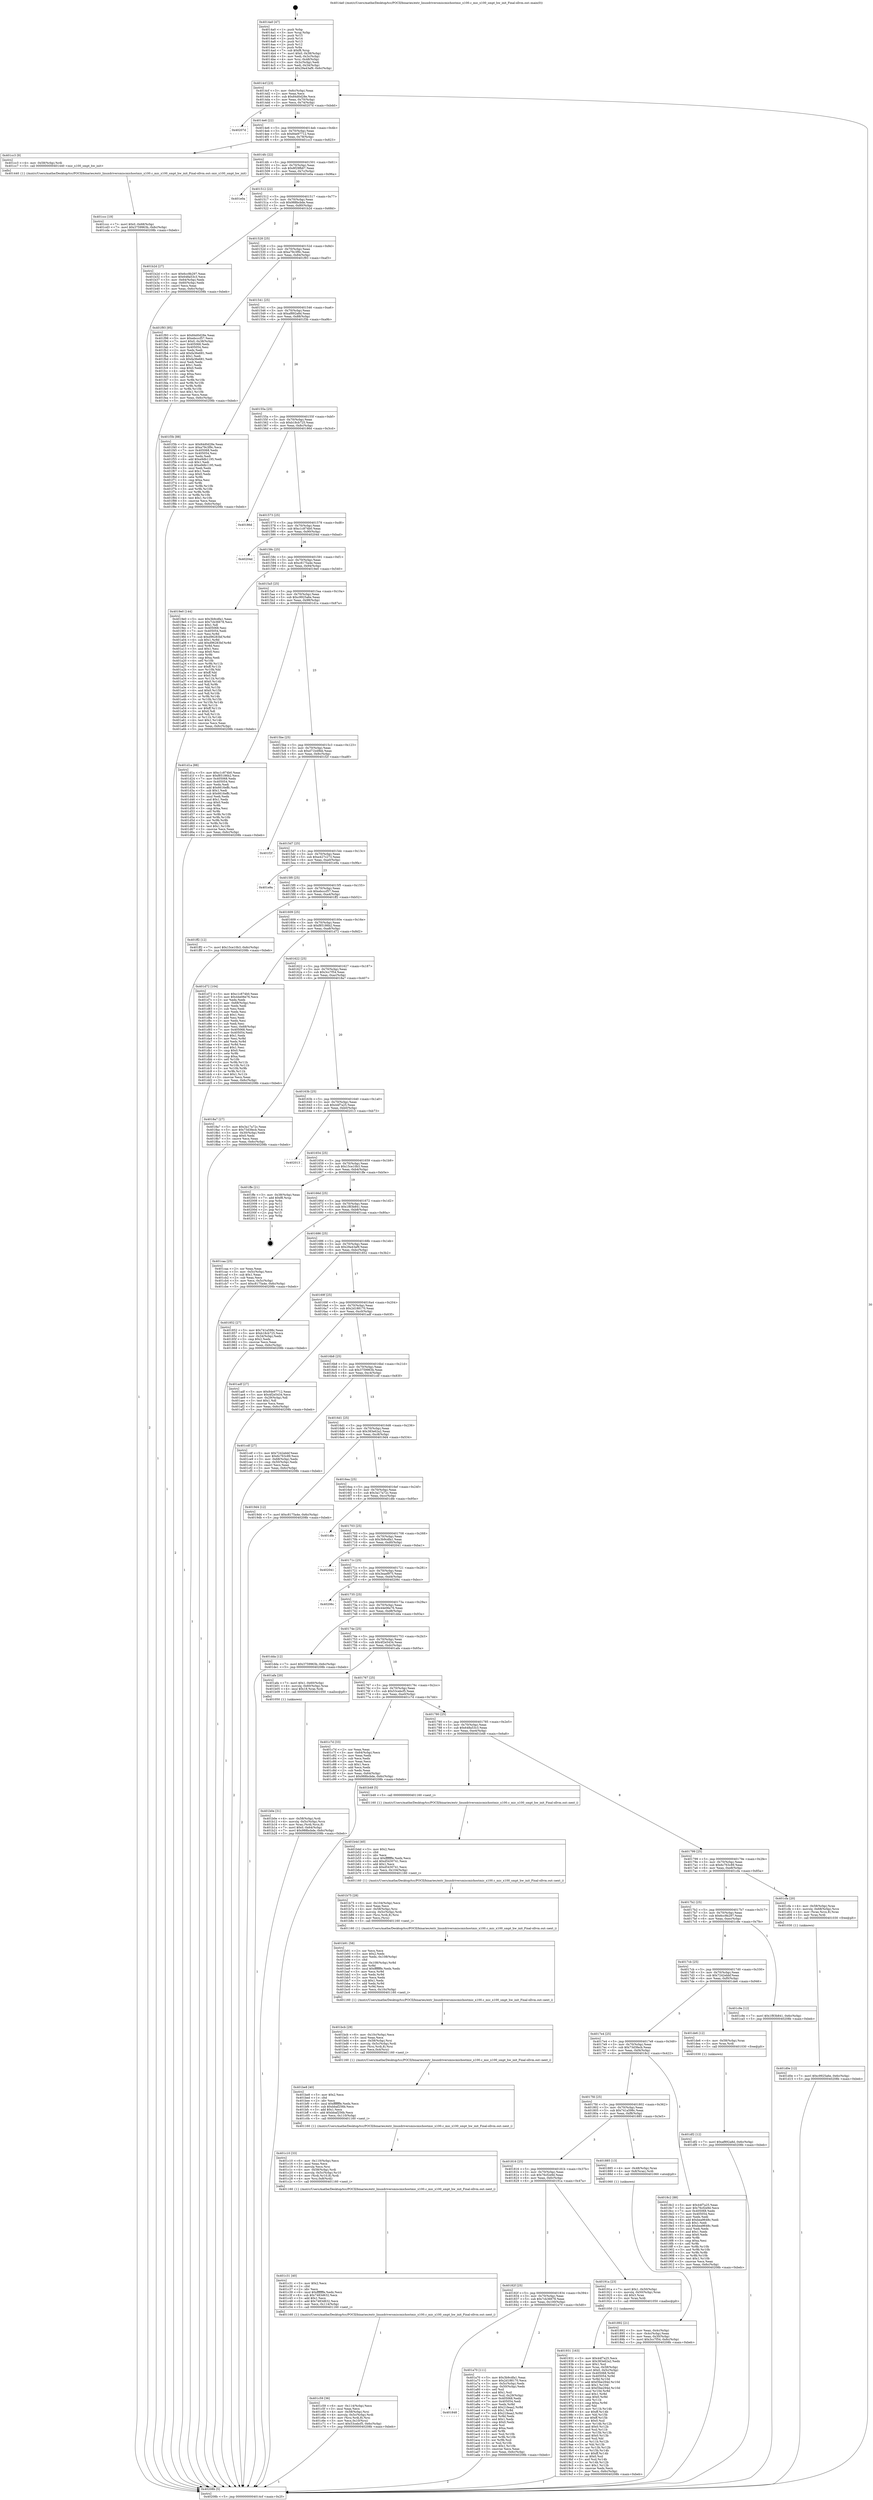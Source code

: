digraph "0x4014a0" {
  label = "0x4014a0 (/mnt/c/Users/mathe/Desktop/tcc/POCII/binaries/extr_linuxdriversmiscmichostmic_x100.c_mic_x100_smpt_hw_init_Final-ollvm.out::main(0))"
  labelloc = "t"
  node[shape=record]

  Entry [label="",width=0.3,height=0.3,shape=circle,fillcolor=black,style=filled]
  "0x4014cf" [label="{
     0x4014cf [23]\l
     | [instrs]\l
     &nbsp;&nbsp;0x4014cf \<+3\>: mov -0x6c(%rbp),%eax\l
     &nbsp;&nbsp;0x4014d2 \<+2\>: mov %eax,%ecx\l
     &nbsp;&nbsp;0x4014d4 \<+6\>: sub $0x84d0d28e,%ecx\l
     &nbsp;&nbsp;0x4014da \<+3\>: mov %eax,-0x70(%rbp)\l
     &nbsp;&nbsp;0x4014dd \<+3\>: mov %ecx,-0x74(%rbp)\l
     &nbsp;&nbsp;0x4014e0 \<+6\>: je 000000000040207d \<main+0xbdd\>\l
  }"]
  "0x40207d" [label="{
     0x40207d\l
  }", style=dashed]
  "0x4014e6" [label="{
     0x4014e6 [22]\l
     | [instrs]\l
     &nbsp;&nbsp;0x4014e6 \<+5\>: jmp 00000000004014eb \<main+0x4b\>\l
     &nbsp;&nbsp;0x4014eb \<+3\>: mov -0x70(%rbp),%eax\l
     &nbsp;&nbsp;0x4014ee \<+5\>: sub $0x84e97712,%eax\l
     &nbsp;&nbsp;0x4014f3 \<+3\>: mov %eax,-0x78(%rbp)\l
     &nbsp;&nbsp;0x4014f6 \<+6\>: je 0000000000401cc3 \<main+0x823\>\l
  }"]
  Exit [label="",width=0.3,height=0.3,shape=circle,fillcolor=black,style=filled,peripheries=2]
  "0x401cc3" [label="{
     0x401cc3 [9]\l
     | [instrs]\l
     &nbsp;&nbsp;0x401cc3 \<+4\>: mov -0x58(%rbp),%rdi\l
     &nbsp;&nbsp;0x401cc7 \<+5\>: call 0000000000401440 \<mic_x100_smpt_hw_init\>\l
     | [calls]\l
     &nbsp;&nbsp;0x401440 \{1\} (/mnt/c/Users/mathe/Desktop/tcc/POCII/binaries/extr_linuxdriversmiscmichostmic_x100.c_mic_x100_smpt_hw_init_Final-ollvm.out::mic_x100_smpt_hw_init)\l
  }"]
  "0x4014fc" [label="{
     0x4014fc [22]\l
     | [instrs]\l
     &nbsp;&nbsp;0x4014fc \<+5\>: jmp 0000000000401501 \<main+0x61\>\l
     &nbsp;&nbsp;0x401501 \<+3\>: mov -0x70(%rbp),%eax\l
     &nbsp;&nbsp;0x401504 \<+5\>: sub $0x8f29fb67,%eax\l
     &nbsp;&nbsp;0x401509 \<+3\>: mov %eax,-0x7c(%rbp)\l
     &nbsp;&nbsp;0x40150c \<+6\>: je 0000000000401e0a \<main+0x96a\>\l
  }"]
  "0x401df2" [label="{
     0x401df2 [12]\l
     | [instrs]\l
     &nbsp;&nbsp;0x401df2 \<+7\>: movl $0xaf892a8d,-0x6c(%rbp)\l
     &nbsp;&nbsp;0x401df9 \<+5\>: jmp 000000000040208b \<main+0xbeb\>\l
  }"]
  "0x401e0a" [label="{
     0x401e0a\l
  }", style=dashed]
  "0x401512" [label="{
     0x401512 [22]\l
     | [instrs]\l
     &nbsp;&nbsp;0x401512 \<+5\>: jmp 0000000000401517 \<main+0x77\>\l
     &nbsp;&nbsp;0x401517 \<+3\>: mov -0x70(%rbp),%eax\l
     &nbsp;&nbsp;0x40151a \<+5\>: sub $0x988bcbde,%eax\l
     &nbsp;&nbsp;0x40151f \<+3\>: mov %eax,-0x80(%rbp)\l
     &nbsp;&nbsp;0x401522 \<+6\>: je 0000000000401b2d \<main+0x68d\>\l
  }"]
  "0x401d0e" [label="{
     0x401d0e [12]\l
     | [instrs]\l
     &nbsp;&nbsp;0x401d0e \<+7\>: movl $0xc9925a6e,-0x6c(%rbp)\l
     &nbsp;&nbsp;0x401d15 \<+5\>: jmp 000000000040208b \<main+0xbeb\>\l
  }"]
  "0x401b2d" [label="{
     0x401b2d [27]\l
     | [instrs]\l
     &nbsp;&nbsp;0x401b2d \<+5\>: mov $0x6cc9b297,%eax\l
     &nbsp;&nbsp;0x401b32 \<+5\>: mov $0x648a53c3,%ecx\l
     &nbsp;&nbsp;0x401b37 \<+3\>: mov -0x64(%rbp),%edx\l
     &nbsp;&nbsp;0x401b3a \<+3\>: cmp -0x60(%rbp),%edx\l
     &nbsp;&nbsp;0x401b3d \<+3\>: cmovl %ecx,%eax\l
     &nbsp;&nbsp;0x401b40 \<+3\>: mov %eax,-0x6c(%rbp)\l
     &nbsp;&nbsp;0x401b43 \<+5\>: jmp 000000000040208b \<main+0xbeb\>\l
  }"]
  "0x401528" [label="{
     0x401528 [25]\l
     | [instrs]\l
     &nbsp;&nbsp;0x401528 \<+5\>: jmp 000000000040152d \<main+0x8d\>\l
     &nbsp;&nbsp;0x40152d \<+3\>: mov -0x70(%rbp),%eax\l
     &nbsp;&nbsp;0x401530 \<+5\>: sub $0xa79c3f9c,%eax\l
     &nbsp;&nbsp;0x401535 \<+6\>: mov %eax,-0x84(%rbp)\l
     &nbsp;&nbsp;0x40153b \<+6\>: je 0000000000401f93 \<main+0xaf3\>\l
  }"]
  "0x401ccc" [label="{
     0x401ccc [19]\l
     | [instrs]\l
     &nbsp;&nbsp;0x401ccc \<+7\>: movl $0x0,-0x68(%rbp)\l
     &nbsp;&nbsp;0x401cd3 \<+7\>: movl $0x3759963b,-0x6c(%rbp)\l
     &nbsp;&nbsp;0x401cda \<+5\>: jmp 000000000040208b \<main+0xbeb\>\l
  }"]
  "0x401f93" [label="{
     0x401f93 [95]\l
     | [instrs]\l
     &nbsp;&nbsp;0x401f93 \<+5\>: mov $0x84d0d28e,%eax\l
     &nbsp;&nbsp;0x401f98 \<+5\>: mov $0xebcccf57,%ecx\l
     &nbsp;&nbsp;0x401f9d \<+7\>: movl $0x0,-0x38(%rbp)\l
     &nbsp;&nbsp;0x401fa4 \<+7\>: mov 0x405068,%edx\l
     &nbsp;&nbsp;0x401fab \<+7\>: mov 0x405054,%esi\l
     &nbsp;&nbsp;0x401fb2 \<+2\>: mov %edx,%edi\l
     &nbsp;&nbsp;0x401fb4 \<+6\>: add $0xfa36e681,%edi\l
     &nbsp;&nbsp;0x401fba \<+3\>: sub $0x1,%edi\l
     &nbsp;&nbsp;0x401fbd \<+6\>: sub $0xfa36e681,%edi\l
     &nbsp;&nbsp;0x401fc3 \<+3\>: imul %edi,%edx\l
     &nbsp;&nbsp;0x401fc6 \<+3\>: and $0x1,%edx\l
     &nbsp;&nbsp;0x401fc9 \<+3\>: cmp $0x0,%edx\l
     &nbsp;&nbsp;0x401fcc \<+4\>: sete %r8b\l
     &nbsp;&nbsp;0x401fd0 \<+3\>: cmp $0xa,%esi\l
     &nbsp;&nbsp;0x401fd3 \<+4\>: setl %r9b\l
     &nbsp;&nbsp;0x401fd7 \<+3\>: mov %r8b,%r10b\l
     &nbsp;&nbsp;0x401fda \<+3\>: and %r9b,%r10b\l
     &nbsp;&nbsp;0x401fdd \<+3\>: xor %r9b,%r8b\l
     &nbsp;&nbsp;0x401fe0 \<+3\>: or %r8b,%r10b\l
     &nbsp;&nbsp;0x401fe3 \<+4\>: test $0x1,%r10b\l
     &nbsp;&nbsp;0x401fe7 \<+3\>: cmovne %ecx,%eax\l
     &nbsp;&nbsp;0x401fea \<+3\>: mov %eax,-0x6c(%rbp)\l
     &nbsp;&nbsp;0x401fed \<+5\>: jmp 000000000040208b \<main+0xbeb\>\l
  }"]
  "0x401541" [label="{
     0x401541 [25]\l
     | [instrs]\l
     &nbsp;&nbsp;0x401541 \<+5\>: jmp 0000000000401546 \<main+0xa6\>\l
     &nbsp;&nbsp;0x401546 \<+3\>: mov -0x70(%rbp),%eax\l
     &nbsp;&nbsp;0x401549 \<+5\>: sub $0xaf892a8d,%eax\l
     &nbsp;&nbsp;0x40154e \<+6\>: mov %eax,-0x88(%rbp)\l
     &nbsp;&nbsp;0x401554 \<+6\>: je 0000000000401f3b \<main+0xa9b\>\l
  }"]
  "0x401c59" [label="{
     0x401c59 [36]\l
     | [instrs]\l
     &nbsp;&nbsp;0x401c59 \<+6\>: mov -0x114(%rbp),%ecx\l
     &nbsp;&nbsp;0x401c5f \<+3\>: imul %eax,%ecx\l
     &nbsp;&nbsp;0x401c62 \<+4\>: mov -0x58(%rbp),%rsi\l
     &nbsp;&nbsp;0x401c66 \<+4\>: movslq -0x5c(%rbp),%rdi\l
     &nbsp;&nbsp;0x401c6a \<+4\>: mov (%rsi,%rdi,8),%rsi\l
     &nbsp;&nbsp;0x401c6e \<+3\>: mov %ecx,0x10(%rsi)\l
     &nbsp;&nbsp;0x401c71 \<+7\>: movl $0x53cebcf5,-0x6c(%rbp)\l
     &nbsp;&nbsp;0x401c78 \<+5\>: jmp 000000000040208b \<main+0xbeb\>\l
  }"]
  "0x401f3b" [label="{
     0x401f3b [88]\l
     | [instrs]\l
     &nbsp;&nbsp;0x401f3b \<+5\>: mov $0x84d0d28e,%eax\l
     &nbsp;&nbsp;0x401f40 \<+5\>: mov $0xa79c3f9c,%ecx\l
     &nbsp;&nbsp;0x401f45 \<+7\>: mov 0x405068,%edx\l
     &nbsp;&nbsp;0x401f4c \<+7\>: mov 0x405054,%esi\l
     &nbsp;&nbsp;0x401f53 \<+2\>: mov %edx,%edi\l
     &nbsp;&nbsp;0x401f55 \<+6\>: add $0xe9db1195,%edi\l
     &nbsp;&nbsp;0x401f5b \<+3\>: sub $0x1,%edi\l
     &nbsp;&nbsp;0x401f5e \<+6\>: sub $0xe9db1195,%edi\l
     &nbsp;&nbsp;0x401f64 \<+3\>: imul %edi,%edx\l
     &nbsp;&nbsp;0x401f67 \<+3\>: and $0x1,%edx\l
     &nbsp;&nbsp;0x401f6a \<+3\>: cmp $0x0,%edx\l
     &nbsp;&nbsp;0x401f6d \<+4\>: sete %r8b\l
     &nbsp;&nbsp;0x401f71 \<+3\>: cmp $0xa,%esi\l
     &nbsp;&nbsp;0x401f74 \<+4\>: setl %r9b\l
     &nbsp;&nbsp;0x401f78 \<+3\>: mov %r8b,%r10b\l
     &nbsp;&nbsp;0x401f7b \<+3\>: and %r9b,%r10b\l
     &nbsp;&nbsp;0x401f7e \<+3\>: xor %r9b,%r8b\l
     &nbsp;&nbsp;0x401f81 \<+3\>: or %r8b,%r10b\l
     &nbsp;&nbsp;0x401f84 \<+4\>: test $0x1,%r10b\l
     &nbsp;&nbsp;0x401f88 \<+3\>: cmovne %ecx,%eax\l
     &nbsp;&nbsp;0x401f8b \<+3\>: mov %eax,-0x6c(%rbp)\l
     &nbsp;&nbsp;0x401f8e \<+5\>: jmp 000000000040208b \<main+0xbeb\>\l
  }"]
  "0x40155a" [label="{
     0x40155a [25]\l
     | [instrs]\l
     &nbsp;&nbsp;0x40155a \<+5\>: jmp 000000000040155f \<main+0xbf\>\l
     &nbsp;&nbsp;0x40155f \<+3\>: mov -0x70(%rbp),%eax\l
     &nbsp;&nbsp;0x401562 \<+5\>: sub $0xb18cb725,%eax\l
     &nbsp;&nbsp;0x401567 \<+6\>: mov %eax,-0x8c(%rbp)\l
     &nbsp;&nbsp;0x40156d \<+6\>: je 000000000040186d \<main+0x3cd\>\l
  }"]
  "0x401c31" [label="{
     0x401c31 [40]\l
     | [instrs]\l
     &nbsp;&nbsp;0x401c31 \<+5\>: mov $0x2,%ecx\l
     &nbsp;&nbsp;0x401c36 \<+1\>: cltd\l
     &nbsp;&nbsp;0x401c37 \<+2\>: idiv %ecx\l
     &nbsp;&nbsp;0x401c39 \<+6\>: imul $0xfffffffe,%edx,%ecx\l
     &nbsp;&nbsp;0x401c3f \<+6\>: sub $0x7483d632,%ecx\l
     &nbsp;&nbsp;0x401c45 \<+3\>: add $0x1,%ecx\l
     &nbsp;&nbsp;0x401c48 \<+6\>: add $0x7483d632,%ecx\l
     &nbsp;&nbsp;0x401c4e \<+6\>: mov %ecx,-0x114(%rbp)\l
     &nbsp;&nbsp;0x401c54 \<+5\>: call 0000000000401160 \<next_i\>\l
     | [calls]\l
     &nbsp;&nbsp;0x401160 \{1\} (/mnt/c/Users/mathe/Desktop/tcc/POCII/binaries/extr_linuxdriversmiscmichostmic_x100.c_mic_x100_smpt_hw_init_Final-ollvm.out::next_i)\l
  }"]
  "0x40186d" [label="{
     0x40186d\l
  }", style=dashed]
  "0x401573" [label="{
     0x401573 [25]\l
     | [instrs]\l
     &nbsp;&nbsp;0x401573 \<+5\>: jmp 0000000000401578 \<main+0xd8\>\l
     &nbsp;&nbsp;0x401578 \<+3\>: mov -0x70(%rbp),%eax\l
     &nbsp;&nbsp;0x40157b \<+5\>: sub $0xc1c874b0,%eax\l
     &nbsp;&nbsp;0x401580 \<+6\>: mov %eax,-0x90(%rbp)\l
     &nbsp;&nbsp;0x401586 \<+6\>: je 000000000040204d \<main+0xbad\>\l
  }"]
  "0x401c10" [label="{
     0x401c10 [33]\l
     | [instrs]\l
     &nbsp;&nbsp;0x401c10 \<+6\>: mov -0x110(%rbp),%ecx\l
     &nbsp;&nbsp;0x401c16 \<+3\>: imul %eax,%ecx\l
     &nbsp;&nbsp;0x401c19 \<+3\>: movslq %ecx,%rsi\l
     &nbsp;&nbsp;0x401c1c \<+4\>: mov -0x58(%rbp),%rdi\l
     &nbsp;&nbsp;0x401c20 \<+4\>: movslq -0x5c(%rbp),%r10\l
     &nbsp;&nbsp;0x401c24 \<+4\>: mov (%rdi,%r10,8),%rdi\l
     &nbsp;&nbsp;0x401c28 \<+4\>: mov %rsi,0x8(%rdi)\l
     &nbsp;&nbsp;0x401c2c \<+5\>: call 0000000000401160 \<next_i\>\l
     | [calls]\l
     &nbsp;&nbsp;0x401160 \{1\} (/mnt/c/Users/mathe/Desktop/tcc/POCII/binaries/extr_linuxdriversmiscmichostmic_x100.c_mic_x100_smpt_hw_init_Final-ollvm.out::next_i)\l
  }"]
  "0x40204d" [label="{
     0x40204d\l
  }", style=dashed]
  "0x40158c" [label="{
     0x40158c [25]\l
     | [instrs]\l
     &nbsp;&nbsp;0x40158c \<+5\>: jmp 0000000000401591 \<main+0xf1\>\l
     &nbsp;&nbsp;0x401591 \<+3\>: mov -0x70(%rbp),%eax\l
     &nbsp;&nbsp;0x401594 \<+5\>: sub $0xc8175a4e,%eax\l
     &nbsp;&nbsp;0x401599 \<+6\>: mov %eax,-0x94(%rbp)\l
     &nbsp;&nbsp;0x40159f \<+6\>: je 00000000004019e0 \<main+0x540\>\l
  }"]
  "0x401be8" [label="{
     0x401be8 [40]\l
     | [instrs]\l
     &nbsp;&nbsp;0x401be8 \<+5\>: mov $0x2,%ecx\l
     &nbsp;&nbsp;0x401bed \<+1\>: cltd\l
     &nbsp;&nbsp;0x401bee \<+2\>: idiv %ecx\l
     &nbsp;&nbsp;0x401bf0 \<+6\>: imul $0xfffffffe,%edx,%ecx\l
     &nbsp;&nbsp;0x401bf6 \<+6\>: sub $0xbbaf256b,%ecx\l
     &nbsp;&nbsp;0x401bfc \<+3\>: add $0x1,%ecx\l
     &nbsp;&nbsp;0x401bff \<+6\>: add $0xbbaf256b,%ecx\l
     &nbsp;&nbsp;0x401c05 \<+6\>: mov %ecx,-0x110(%rbp)\l
     &nbsp;&nbsp;0x401c0b \<+5\>: call 0000000000401160 \<next_i\>\l
     | [calls]\l
     &nbsp;&nbsp;0x401160 \{1\} (/mnt/c/Users/mathe/Desktop/tcc/POCII/binaries/extr_linuxdriversmiscmichostmic_x100.c_mic_x100_smpt_hw_init_Final-ollvm.out::next_i)\l
  }"]
  "0x4019e0" [label="{
     0x4019e0 [144]\l
     | [instrs]\l
     &nbsp;&nbsp;0x4019e0 \<+5\>: mov $0x3b9cdfa1,%eax\l
     &nbsp;&nbsp;0x4019e5 \<+5\>: mov $0x7cb36678,%ecx\l
     &nbsp;&nbsp;0x4019ea \<+2\>: mov $0x1,%dl\l
     &nbsp;&nbsp;0x4019ec \<+7\>: mov 0x405068,%esi\l
     &nbsp;&nbsp;0x4019f3 \<+7\>: mov 0x405054,%edi\l
     &nbsp;&nbsp;0x4019fa \<+3\>: mov %esi,%r8d\l
     &nbsp;&nbsp;0x4019fd \<+7\>: sub $0xd96283bf,%r8d\l
     &nbsp;&nbsp;0x401a04 \<+4\>: sub $0x1,%r8d\l
     &nbsp;&nbsp;0x401a08 \<+7\>: add $0xd96283bf,%r8d\l
     &nbsp;&nbsp;0x401a0f \<+4\>: imul %r8d,%esi\l
     &nbsp;&nbsp;0x401a13 \<+3\>: and $0x1,%esi\l
     &nbsp;&nbsp;0x401a16 \<+3\>: cmp $0x0,%esi\l
     &nbsp;&nbsp;0x401a19 \<+4\>: sete %r9b\l
     &nbsp;&nbsp;0x401a1d \<+3\>: cmp $0xa,%edi\l
     &nbsp;&nbsp;0x401a20 \<+4\>: setl %r10b\l
     &nbsp;&nbsp;0x401a24 \<+3\>: mov %r9b,%r11b\l
     &nbsp;&nbsp;0x401a27 \<+4\>: xor $0xff,%r11b\l
     &nbsp;&nbsp;0x401a2b \<+3\>: mov %r10b,%bl\l
     &nbsp;&nbsp;0x401a2e \<+3\>: xor $0xff,%bl\l
     &nbsp;&nbsp;0x401a31 \<+3\>: xor $0x0,%dl\l
     &nbsp;&nbsp;0x401a34 \<+3\>: mov %r11b,%r14b\l
     &nbsp;&nbsp;0x401a37 \<+4\>: and $0x0,%r14b\l
     &nbsp;&nbsp;0x401a3b \<+3\>: and %dl,%r9b\l
     &nbsp;&nbsp;0x401a3e \<+3\>: mov %bl,%r15b\l
     &nbsp;&nbsp;0x401a41 \<+4\>: and $0x0,%r15b\l
     &nbsp;&nbsp;0x401a45 \<+3\>: and %dl,%r10b\l
     &nbsp;&nbsp;0x401a48 \<+3\>: or %r9b,%r14b\l
     &nbsp;&nbsp;0x401a4b \<+3\>: or %r10b,%r15b\l
     &nbsp;&nbsp;0x401a4e \<+3\>: xor %r15b,%r14b\l
     &nbsp;&nbsp;0x401a51 \<+3\>: or %bl,%r11b\l
     &nbsp;&nbsp;0x401a54 \<+4\>: xor $0xff,%r11b\l
     &nbsp;&nbsp;0x401a58 \<+3\>: or $0x0,%dl\l
     &nbsp;&nbsp;0x401a5b \<+3\>: and %dl,%r11b\l
     &nbsp;&nbsp;0x401a5e \<+3\>: or %r11b,%r14b\l
     &nbsp;&nbsp;0x401a61 \<+4\>: test $0x1,%r14b\l
     &nbsp;&nbsp;0x401a65 \<+3\>: cmovne %ecx,%eax\l
     &nbsp;&nbsp;0x401a68 \<+3\>: mov %eax,-0x6c(%rbp)\l
     &nbsp;&nbsp;0x401a6b \<+5\>: jmp 000000000040208b \<main+0xbeb\>\l
  }"]
  "0x4015a5" [label="{
     0x4015a5 [25]\l
     | [instrs]\l
     &nbsp;&nbsp;0x4015a5 \<+5\>: jmp 00000000004015aa \<main+0x10a\>\l
     &nbsp;&nbsp;0x4015aa \<+3\>: mov -0x70(%rbp),%eax\l
     &nbsp;&nbsp;0x4015ad \<+5\>: sub $0xc9925a6e,%eax\l
     &nbsp;&nbsp;0x4015b2 \<+6\>: mov %eax,-0x98(%rbp)\l
     &nbsp;&nbsp;0x4015b8 \<+6\>: je 0000000000401d1a \<main+0x87a\>\l
  }"]
  "0x401bcb" [label="{
     0x401bcb [29]\l
     | [instrs]\l
     &nbsp;&nbsp;0x401bcb \<+6\>: mov -0x10c(%rbp),%ecx\l
     &nbsp;&nbsp;0x401bd1 \<+3\>: imul %eax,%ecx\l
     &nbsp;&nbsp;0x401bd4 \<+4\>: mov -0x58(%rbp),%rsi\l
     &nbsp;&nbsp;0x401bd8 \<+4\>: movslq -0x5c(%rbp),%rdi\l
     &nbsp;&nbsp;0x401bdc \<+4\>: mov (%rsi,%rdi,8),%rsi\l
     &nbsp;&nbsp;0x401be0 \<+3\>: mov %ecx,0x4(%rsi)\l
     &nbsp;&nbsp;0x401be3 \<+5\>: call 0000000000401160 \<next_i\>\l
     | [calls]\l
     &nbsp;&nbsp;0x401160 \{1\} (/mnt/c/Users/mathe/Desktop/tcc/POCII/binaries/extr_linuxdriversmiscmichostmic_x100.c_mic_x100_smpt_hw_init_Final-ollvm.out::next_i)\l
  }"]
  "0x401d1a" [label="{
     0x401d1a [88]\l
     | [instrs]\l
     &nbsp;&nbsp;0x401d1a \<+5\>: mov $0xc1c874b0,%eax\l
     &nbsp;&nbsp;0x401d1f \<+5\>: mov $0xf85186b2,%ecx\l
     &nbsp;&nbsp;0x401d24 \<+7\>: mov 0x405068,%edx\l
     &nbsp;&nbsp;0x401d2b \<+7\>: mov 0x405054,%esi\l
     &nbsp;&nbsp;0x401d32 \<+2\>: mov %edx,%edi\l
     &nbsp;&nbsp;0x401d34 \<+6\>: add $0x6616effc,%edi\l
     &nbsp;&nbsp;0x401d3a \<+3\>: sub $0x1,%edi\l
     &nbsp;&nbsp;0x401d3d \<+6\>: sub $0x6616effc,%edi\l
     &nbsp;&nbsp;0x401d43 \<+3\>: imul %edi,%edx\l
     &nbsp;&nbsp;0x401d46 \<+3\>: and $0x1,%edx\l
     &nbsp;&nbsp;0x401d49 \<+3\>: cmp $0x0,%edx\l
     &nbsp;&nbsp;0x401d4c \<+4\>: sete %r8b\l
     &nbsp;&nbsp;0x401d50 \<+3\>: cmp $0xa,%esi\l
     &nbsp;&nbsp;0x401d53 \<+4\>: setl %r9b\l
     &nbsp;&nbsp;0x401d57 \<+3\>: mov %r8b,%r10b\l
     &nbsp;&nbsp;0x401d5a \<+3\>: and %r9b,%r10b\l
     &nbsp;&nbsp;0x401d5d \<+3\>: xor %r9b,%r8b\l
     &nbsp;&nbsp;0x401d60 \<+3\>: or %r8b,%r10b\l
     &nbsp;&nbsp;0x401d63 \<+4\>: test $0x1,%r10b\l
     &nbsp;&nbsp;0x401d67 \<+3\>: cmovne %ecx,%eax\l
     &nbsp;&nbsp;0x401d6a \<+3\>: mov %eax,-0x6c(%rbp)\l
     &nbsp;&nbsp;0x401d6d \<+5\>: jmp 000000000040208b \<main+0xbeb\>\l
  }"]
  "0x4015be" [label="{
     0x4015be [25]\l
     | [instrs]\l
     &nbsp;&nbsp;0x4015be \<+5\>: jmp 00000000004015c3 \<main+0x123\>\l
     &nbsp;&nbsp;0x4015c3 \<+3\>: mov -0x70(%rbp),%eax\l
     &nbsp;&nbsp;0x4015c6 \<+5\>: sub $0xd71b49bb,%eax\l
     &nbsp;&nbsp;0x4015cb \<+6\>: mov %eax,-0x9c(%rbp)\l
     &nbsp;&nbsp;0x4015d1 \<+6\>: je 0000000000401f2f \<main+0xa8f\>\l
  }"]
  "0x401b91" [label="{
     0x401b91 [58]\l
     | [instrs]\l
     &nbsp;&nbsp;0x401b91 \<+2\>: xor %ecx,%ecx\l
     &nbsp;&nbsp;0x401b93 \<+5\>: mov $0x2,%edx\l
     &nbsp;&nbsp;0x401b98 \<+6\>: mov %edx,-0x108(%rbp)\l
     &nbsp;&nbsp;0x401b9e \<+1\>: cltd\l
     &nbsp;&nbsp;0x401b9f \<+7\>: mov -0x108(%rbp),%r8d\l
     &nbsp;&nbsp;0x401ba6 \<+3\>: idiv %r8d\l
     &nbsp;&nbsp;0x401ba9 \<+6\>: imul $0xfffffffe,%edx,%edx\l
     &nbsp;&nbsp;0x401baf \<+3\>: mov %ecx,%r9d\l
     &nbsp;&nbsp;0x401bb2 \<+3\>: sub %edx,%r9d\l
     &nbsp;&nbsp;0x401bb5 \<+2\>: mov %ecx,%edx\l
     &nbsp;&nbsp;0x401bb7 \<+3\>: sub $0x1,%edx\l
     &nbsp;&nbsp;0x401bba \<+3\>: add %edx,%r9d\l
     &nbsp;&nbsp;0x401bbd \<+3\>: sub %r9d,%ecx\l
     &nbsp;&nbsp;0x401bc0 \<+6\>: mov %ecx,-0x10c(%rbp)\l
     &nbsp;&nbsp;0x401bc6 \<+5\>: call 0000000000401160 \<next_i\>\l
     | [calls]\l
     &nbsp;&nbsp;0x401160 \{1\} (/mnt/c/Users/mathe/Desktop/tcc/POCII/binaries/extr_linuxdriversmiscmichostmic_x100.c_mic_x100_smpt_hw_init_Final-ollvm.out::next_i)\l
  }"]
  "0x401f2f" [label="{
     0x401f2f\l
  }", style=dashed]
  "0x4015d7" [label="{
     0x4015d7 [25]\l
     | [instrs]\l
     &nbsp;&nbsp;0x4015d7 \<+5\>: jmp 00000000004015dc \<main+0x13c\>\l
     &nbsp;&nbsp;0x4015dc \<+3\>: mov -0x70(%rbp),%eax\l
     &nbsp;&nbsp;0x4015df \<+5\>: sub $0xe427c273,%eax\l
     &nbsp;&nbsp;0x4015e4 \<+6\>: mov %eax,-0xa0(%rbp)\l
     &nbsp;&nbsp;0x4015ea \<+6\>: je 0000000000401e9a \<main+0x9fa\>\l
  }"]
  "0x401b75" [label="{
     0x401b75 [28]\l
     | [instrs]\l
     &nbsp;&nbsp;0x401b75 \<+6\>: mov -0x104(%rbp),%ecx\l
     &nbsp;&nbsp;0x401b7b \<+3\>: imul %eax,%ecx\l
     &nbsp;&nbsp;0x401b7e \<+4\>: mov -0x58(%rbp),%rsi\l
     &nbsp;&nbsp;0x401b82 \<+4\>: movslq -0x5c(%rbp),%rdi\l
     &nbsp;&nbsp;0x401b86 \<+4\>: mov (%rsi,%rdi,8),%rsi\l
     &nbsp;&nbsp;0x401b8a \<+2\>: mov %ecx,(%rsi)\l
     &nbsp;&nbsp;0x401b8c \<+5\>: call 0000000000401160 \<next_i\>\l
     | [calls]\l
     &nbsp;&nbsp;0x401160 \{1\} (/mnt/c/Users/mathe/Desktop/tcc/POCII/binaries/extr_linuxdriversmiscmichostmic_x100.c_mic_x100_smpt_hw_init_Final-ollvm.out::next_i)\l
  }"]
  "0x401e9a" [label="{
     0x401e9a\l
  }", style=dashed]
  "0x4015f0" [label="{
     0x4015f0 [25]\l
     | [instrs]\l
     &nbsp;&nbsp;0x4015f0 \<+5\>: jmp 00000000004015f5 \<main+0x155\>\l
     &nbsp;&nbsp;0x4015f5 \<+3\>: mov -0x70(%rbp),%eax\l
     &nbsp;&nbsp;0x4015f8 \<+5\>: sub $0xebcccf57,%eax\l
     &nbsp;&nbsp;0x4015fd \<+6\>: mov %eax,-0xa4(%rbp)\l
     &nbsp;&nbsp;0x401603 \<+6\>: je 0000000000401ff2 \<main+0xb52\>\l
  }"]
  "0x401b4d" [label="{
     0x401b4d [40]\l
     | [instrs]\l
     &nbsp;&nbsp;0x401b4d \<+5\>: mov $0x2,%ecx\l
     &nbsp;&nbsp;0x401b52 \<+1\>: cltd\l
     &nbsp;&nbsp;0x401b53 \<+2\>: idiv %ecx\l
     &nbsp;&nbsp;0x401b55 \<+6\>: imul $0xfffffffe,%edx,%ecx\l
     &nbsp;&nbsp;0x401b5b \<+6\>: add $0xd5430741,%ecx\l
     &nbsp;&nbsp;0x401b61 \<+3\>: add $0x1,%ecx\l
     &nbsp;&nbsp;0x401b64 \<+6\>: sub $0xd5430741,%ecx\l
     &nbsp;&nbsp;0x401b6a \<+6\>: mov %ecx,-0x104(%rbp)\l
     &nbsp;&nbsp;0x401b70 \<+5\>: call 0000000000401160 \<next_i\>\l
     | [calls]\l
     &nbsp;&nbsp;0x401160 \{1\} (/mnt/c/Users/mathe/Desktop/tcc/POCII/binaries/extr_linuxdriversmiscmichostmic_x100.c_mic_x100_smpt_hw_init_Final-ollvm.out::next_i)\l
  }"]
  "0x401ff2" [label="{
     0x401ff2 [12]\l
     | [instrs]\l
     &nbsp;&nbsp;0x401ff2 \<+7\>: movl $0x15ce10b3,-0x6c(%rbp)\l
     &nbsp;&nbsp;0x401ff9 \<+5\>: jmp 000000000040208b \<main+0xbeb\>\l
  }"]
  "0x401609" [label="{
     0x401609 [25]\l
     | [instrs]\l
     &nbsp;&nbsp;0x401609 \<+5\>: jmp 000000000040160e \<main+0x16e\>\l
     &nbsp;&nbsp;0x40160e \<+3\>: mov -0x70(%rbp),%eax\l
     &nbsp;&nbsp;0x401611 \<+5\>: sub $0xf85186b2,%eax\l
     &nbsp;&nbsp;0x401616 \<+6\>: mov %eax,-0xa8(%rbp)\l
     &nbsp;&nbsp;0x40161c \<+6\>: je 0000000000401d72 \<main+0x8d2\>\l
  }"]
  "0x401b0e" [label="{
     0x401b0e [31]\l
     | [instrs]\l
     &nbsp;&nbsp;0x401b0e \<+4\>: mov -0x58(%rbp),%rdi\l
     &nbsp;&nbsp;0x401b12 \<+4\>: movslq -0x5c(%rbp),%rcx\l
     &nbsp;&nbsp;0x401b16 \<+4\>: mov %rax,(%rdi,%rcx,8)\l
     &nbsp;&nbsp;0x401b1a \<+7\>: movl $0x0,-0x64(%rbp)\l
     &nbsp;&nbsp;0x401b21 \<+7\>: movl $0x988bcbde,-0x6c(%rbp)\l
     &nbsp;&nbsp;0x401b28 \<+5\>: jmp 000000000040208b \<main+0xbeb\>\l
  }"]
  "0x401d72" [label="{
     0x401d72 [104]\l
     | [instrs]\l
     &nbsp;&nbsp;0x401d72 \<+5\>: mov $0xc1c874b0,%eax\l
     &nbsp;&nbsp;0x401d77 \<+5\>: mov $0x44e06e76,%ecx\l
     &nbsp;&nbsp;0x401d7c \<+2\>: xor %edx,%edx\l
     &nbsp;&nbsp;0x401d7e \<+3\>: mov -0x68(%rbp),%esi\l
     &nbsp;&nbsp;0x401d81 \<+2\>: mov %edx,%edi\l
     &nbsp;&nbsp;0x401d83 \<+2\>: sub %esi,%edi\l
     &nbsp;&nbsp;0x401d85 \<+2\>: mov %edx,%esi\l
     &nbsp;&nbsp;0x401d87 \<+3\>: sub $0x1,%esi\l
     &nbsp;&nbsp;0x401d8a \<+2\>: add %esi,%edi\l
     &nbsp;&nbsp;0x401d8c \<+2\>: mov %edx,%esi\l
     &nbsp;&nbsp;0x401d8e \<+2\>: sub %edi,%esi\l
     &nbsp;&nbsp;0x401d90 \<+3\>: mov %esi,-0x68(%rbp)\l
     &nbsp;&nbsp;0x401d93 \<+7\>: mov 0x405068,%esi\l
     &nbsp;&nbsp;0x401d9a \<+7\>: mov 0x405054,%edi\l
     &nbsp;&nbsp;0x401da1 \<+3\>: sub $0x1,%edx\l
     &nbsp;&nbsp;0x401da4 \<+3\>: mov %esi,%r8d\l
     &nbsp;&nbsp;0x401da7 \<+3\>: add %edx,%r8d\l
     &nbsp;&nbsp;0x401daa \<+4\>: imul %r8d,%esi\l
     &nbsp;&nbsp;0x401dae \<+3\>: and $0x1,%esi\l
     &nbsp;&nbsp;0x401db1 \<+3\>: cmp $0x0,%esi\l
     &nbsp;&nbsp;0x401db4 \<+4\>: sete %r9b\l
     &nbsp;&nbsp;0x401db8 \<+3\>: cmp $0xa,%edi\l
     &nbsp;&nbsp;0x401dbb \<+4\>: setl %r10b\l
     &nbsp;&nbsp;0x401dbf \<+3\>: mov %r9b,%r11b\l
     &nbsp;&nbsp;0x401dc2 \<+3\>: and %r10b,%r11b\l
     &nbsp;&nbsp;0x401dc5 \<+3\>: xor %r10b,%r9b\l
     &nbsp;&nbsp;0x401dc8 \<+3\>: or %r9b,%r11b\l
     &nbsp;&nbsp;0x401dcb \<+4\>: test $0x1,%r11b\l
     &nbsp;&nbsp;0x401dcf \<+3\>: cmovne %ecx,%eax\l
     &nbsp;&nbsp;0x401dd2 \<+3\>: mov %eax,-0x6c(%rbp)\l
     &nbsp;&nbsp;0x401dd5 \<+5\>: jmp 000000000040208b \<main+0xbeb\>\l
  }"]
  "0x401622" [label="{
     0x401622 [25]\l
     | [instrs]\l
     &nbsp;&nbsp;0x401622 \<+5\>: jmp 0000000000401627 \<main+0x187\>\l
     &nbsp;&nbsp;0x401627 \<+3\>: mov -0x70(%rbp),%eax\l
     &nbsp;&nbsp;0x40162a \<+5\>: sub $0x3cc7f54,%eax\l
     &nbsp;&nbsp;0x40162f \<+6\>: mov %eax,-0xac(%rbp)\l
     &nbsp;&nbsp;0x401635 \<+6\>: je 00000000004018a7 \<main+0x407\>\l
  }"]
  "0x401848" [label="{
     0x401848\l
  }", style=dashed]
  "0x4018a7" [label="{
     0x4018a7 [27]\l
     | [instrs]\l
     &nbsp;&nbsp;0x4018a7 \<+5\>: mov $0x3a17a72c,%eax\l
     &nbsp;&nbsp;0x4018ac \<+5\>: mov $0x73d3fecb,%ecx\l
     &nbsp;&nbsp;0x4018b1 \<+3\>: mov -0x30(%rbp),%edx\l
     &nbsp;&nbsp;0x4018b4 \<+3\>: cmp $0x0,%edx\l
     &nbsp;&nbsp;0x4018b7 \<+3\>: cmove %ecx,%eax\l
     &nbsp;&nbsp;0x4018ba \<+3\>: mov %eax,-0x6c(%rbp)\l
     &nbsp;&nbsp;0x4018bd \<+5\>: jmp 000000000040208b \<main+0xbeb\>\l
  }"]
  "0x40163b" [label="{
     0x40163b [25]\l
     | [instrs]\l
     &nbsp;&nbsp;0x40163b \<+5\>: jmp 0000000000401640 \<main+0x1a0\>\l
     &nbsp;&nbsp;0x401640 \<+3\>: mov -0x70(%rbp),%eax\l
     &nbsp;&nbsp;0x401643 \<+5\>: sub $0x44f7a25,%eax\l
     &nbsp;&nbsp;0x401648 \<+6\>: mov %eax,-0xb0(%rbp)\l
     &nbsp;&nbsp;0x40164e \<+6\>: je 0000000000402013 \<main+0xb73\>\l
  }"]
  "0x401a70" [label="{
     0x401a70 [111]\l
     | [instrs]\l
     &nbsp;&nbsp;0x401a70 \<+5\>: mov $0x3b9cdfa1,%eax\l
     &nbsp;&nbsp;0x401a75 \<+5\>: mov $0x2d188170,%ecx\l
     &nbsp;&nbsp;0x401a7a \<+3\>: mov -0x5c(%rbp),%edx\l
     &nbsp;&nbsp;0x401a7d \<+3\>: cmp -0x50(%rbp),%edx\l
     &nbsp;&nbsp;0x401a80 \<+4\>: setl %sil\l
     &nbsp;&nbsp;0x401a84 \<+4\>: and $0x1,%sil\l
     &nbsp;&nbsp;0x401a88 \<+4\>: mov %sil,-0x29(%rbp)\l
     &nbsp;&nbsp;0x401a8c \<+7\>: mov 0x405068,%edx\l
     &nbsp;&nbsp;0x401a93 \<+7\>: mov 0x405054,%edi\l
     &nbsp;&nbsp;0x401a9a \<+3\>: mov %edx,%r8d\l
     &nbsp;&nbsp;0x401a9d \<+7\>: add $0x21feaa2,%r8d\l
     &nbsp;&nbsp;0x401aa4 \<+4\>: sub $0x1,%r8d\l
     &nbsp;&nbsp;0x401aa8 \<+7\>: sub $0x21feaa2,%r8d\l
     &nbsp;&nbsp;0x401aaf \<+4\>: imul %r8d,%edx\l
     &nbsp;&nbsp;0x401ab3 \<+3\>: and $0x1,%edx\l
     &nbsp;&nbsp;0x401ab6 \<+3\>: cmp $0x0,%edx\l
     &nbsp;&nbsp;0x401ab9 \<+4\>: sete %sil\l
     &nbsp;&nbsp;0x401abd \<+3\>: cmp $0xa,%edi\l
     &nbsp;&nbsp;0x401ac0 \<+4\>: setl %r9b\l
     &nbsp;&nbsp;0x401ac4 \<+3\>: mov %sil,%r10b\l
     &nbsp;&nbsp;0x401ac7 \<+3\>: and %r9b,%r10b\l
     &nbsp;&nbsp;0x401aca \<+3\>: xor %r9b,%sil\l
     &nbsp;&nbsp;0x401acd \<+3\>: or %sil,%r10b\l
     &nbsp;&nbsp;0x401ad0 \<+4\>: test $0x1,%r10b\l
     &nbsp;&nbsp;0x401ad4 \<+3\>: cmovne %ecx,%eax\l
     &nbsp;&nbsp;0x401ad7 \<+3\>: mov %eax,-0x6c(%rbp)\l
     &nbsp;&nbsp;0x401ada \<+5\>: jmp 000000000040208b \<main+0xbeb\>\l
  }"]
  "0x402013" [label="{
     0x402013\l
  }", style=dashed]
  "0x401654" [label="{
     0x401654 [25]\l
     | [instrs]\l
     &nbsp;&nbsp;0x401654 \<+5\>: jmp 0000000000401659 \<main+0x1b9\>\l
     &nbsp;&nbsp;0x401659 \<+3\>: mov -0x70(%rbp),%eax\l
     &nbsp;&nbsp;0x40165c \<+5\>: sub $0x15ce10b3,%eax\l
     &nbsp;&nbsp;0x401661 \<+6\>: mov %eax,-0xb4(%rbp)\l
     &nbsp;&nbsp;0x401667 \<+6\>: je 0000000000401ffe \<main+0xb5e\>\l
  }"]
  "0x401931" [label="{
     0x401931 [163]\l
     | [instrs]\l
     &nbsp;&nbsp;0x401931 \<+5\>: mov $0x44f7a25,%ecx\l
     &nbsp;&nbsp;0x401936 \<+5\>: mov $0x383e62a2,%edx\l
     &nbsp;&nbsp;0x40193b \<+3\>: mov $0x1,%sil\l
     &nbsp;&nbsp;0x40193e \<+4\>: mov %rax,-0x58(%rbp)\l
     &nbsp;&nbsp;0x401942 \<+7\>: movl $0x0,-0x5c(%rbp)\l
     &nbsp;&nbsp;0x401949 \<+8\>: mov 0x405068,%r8d\l
     &nbsp;&nbsp;0x401951 \<+8\>: mov 0x405054,%r9d\l
     &nbsp;&nbsp;0x401959 \<+3\>: mov %r8d,%r10d\l
     &nbsp;&nbsp;0x40195c \<+7\>: add $0xf3be294d,%r10d\l
     &nbsp;&nbsp;0x401963 \<+4\>: sub $0x1,%r10d\l
     &nbsp;&nbsp;0x401967 \<+7\>: sub $0xf3be294d,%r10d\l
     &nbsp;&nbsp;0x40196e \<+4\>: imul %r10d,%r8d\l
     &nbsp;&nbsp;0x401972 \<+4\>: and $0x1,%r8d\l
     &nbsp;&nbsp;0x401976 \<+4\>: cmp $0x0,%r8d\l
     &nbsp;&nbsp;0x40197a \<+4\>: sete %r11b\l
     &nbsp;&nbsp;0x40197e \<+4\>: cmp $0xa,%r9d\l
     &nbsp;&nbsp;0x401982 \<+3\>: setl %bl\l
     &nbsp;&nbsp;0x401985 \<+3\>: mov %r11b,%r14b\l
     &nbsp;&nbsp;0x401988 \<+4\>: xor $0xff,%r14b\l
     &nbsp;&nbsp;0x40198c \<+3\>: mov %bl,%r15b\l
     &nbsp;&nbsp;0x40198f \<+4\>: xor $0xff,%r15b\l
     &nbsp;&nbsp;0x401993 \<+4\>: xor $0x0,%sil\l
     &nbsp;&nbsp;0x401997 \<+3\>: mov %r14b,%r12b\l
     &nbsp;&nbsp;0x40199a \<+4\>: and $0x0,%r12b\l
     &nbsp;&nbsp;0x40199e \<+3\>: and %sil,%r11b\l
     &nbsp;&nbsp;0x4019a1 \<+3\>: mov %r15b,%r13b\l
     &nbsp;&nbsp;0x4019a4 \<+4\>: and $0x0,%r13b\l
     &nbsp;&nbsp;0x4019a8 \<+3\>: and %sil,%bl\l
     &nbsp;&nbsp;0x4019ab \<+3\>: or %r11b,%r12b\l
     &nbsp;&nbsp;0x4019ae \<+3\>: or %bl,%r13b\l
     &nbsp;&nbsp;0x4019b1 \<+3\>: xor %r13b,%r12b\l
     &nbsp;&nbsp;0x4019b4 \<+3\>: or %r15b,%r14b\l
     &nbsp;&nbsp;0x4019b7 \<+4\>: xor $0xff,%r14b\l
     &nbsp;&nbsp;0x4019bb \<+4\>: or $0x0,%sil\l
     &nbsp;&nbsp;0x4019bf \<+3\>: and %sil,%r14b\l
     &nbsp;&nbsp;0x4019c2 \<+3\>: or %r14b,%r12b\l
     &nbsp;&nbsp;0x4019c5 \<+4\>: test $0x1,%r12b\l
     &nbsp;&nbsp;0x4019c9 \<+3\>: cmovne %edx,%ecx\l
     &nbsp;&nbsp;0x4019cc \<+3\>: mov %ecx,-0x6c(%rbp)\l
     &nbsp;&nbsp;0x4019cf \<+5\>: jmp 000000000040208b \<main+0xbeb\>\l
  }"]
  "0x401ffe" [label="{
     0x401ffe [21]\l
     | [instrs]\l
     &nbsp;&nbsp;0x401ffe \<+3\>: mov -0x38(%rbp),%eax\l
     &nbsp;&nbsp;0x402001 \<+7\>: add $0xf8,%rsp\l
     &nbsp;&nbsp;0x402008 \<+1\>: pop %rbx\l
     &nbsp;&nbsp;0x402009 \<+2\>: pop %r12\l
     &nbsp;&nbsp;0x40200b \<+2\>: pop %r13\l
     &nbsp;&nbsp;0x40200d \<+2\>: pop %r14\l
     &nbsp;&nbsp;0x40200f \<+2\>: pop %r15\l
     &nbsp;&nbsp;0x402011 \<+1\>: pop %rbp\l
     &nbsp;&nbsp;0x402012 \<+1\>: ret\l
  }"]
  "0x40166d" [label="{
     0x40166d [25]\l
     | [instrs]\l
     &nbsp;&nbsp;0x40166d \<+5\>: jmp 0000000000401672 \<main+0x1d2\>\l
     &nbsp;&nbsp;0x401672 \<+3\>: mov -0x70(%rbp),%eax\l
     &nbsp;&nbsp;0x401675 \<+5\>: sub $0x1f83b841,%eax\l
     &nbsp;&nbsp;0x40167a \<+6\>: mov %eax,-0xb8(%rbp)\l
     &nbsp;&nbsp;0x401680 \<+6\>: je 0000000000401caa \<main+0x80a\>\l
  }"]
  "0x40182f" [label="{
     0x40182f [25]\l
     | [instrs]\l
     &nbsp;&nbsp;0x40182f \<+5\>: jmp 0000000000401834 \<main+0x394\>\l
     &nbsp;&nbsp;0x401834 \<+3\>: mov -0x70(%rbp),%eax\l
     &nbsp;&nbsp;0x401837 \<+5\>: sub $0x7cb36678,%eax\l
     &nbsp;&nbsp;0x40183c \<+6\>: mov %eax,-0x100(%rbp)\l
     &nbsp;&nbsp;0x401842 \<+6\>: je 0000000000401a70 \<main+0x5d0\>\l
  }"]
  "0x401caa" [label="{
     0x401caa [25]\l
     | [instrs]\l
     &nbsp;&nbsp;0x401caa \<+2\>: xor %eax,%eax\l
     &nbsp;&nbsp;0x401cac \<+3\>: mov -0x5c(%rbp),%ecx\l
     &nbsp;&nbsp;0x401caf \<+3\>: sub $0x1,%eax\l
     &nbsp;&nbsp;0x401cb2 \<+2\>: sub %eax,%ecx\l
     &nbsp;&nbsp;0x401cb4 \<+3\>: mov %ecx,-0x5c(%rbp)\l
     &nbsp;&nbsp;0x401cb7 \<+7\>: movl $0xc8175a4e,-0x6c(%rbp)\l
     &nbsp;&nbsp;0x401cbe \<+5\>: jmp 000000000040208b \<main+0xbeb\>\l
  }"]
  "0x401686" [label="{
     0x401686 [25]\l
     | [instrs]\l
     &nbsp;&nbsp;0x401686 \<+5\>: jmp 000000000040168b \<main+0x1eb\>\l
     &nbsp;&nbsp;0x40168b \<+3\>: mov -0x70(%rbp),%eax\l
     &nbsp;&nbsp;0x40168e \<+5\>: sub $0x29a43af9,%eax\l
     &nbsp;&nbsp;0x401693 \<+6\>: mov %eax,-0xbc(%rbp)\l
     &nbsp;&nbsp;0x401699 \<+6\>: je 0000000000401852 \<main+0x3b2\>\l
  }"]
  "0x40191a" [label="{
     0x40191a [23]\l
     | [instrs]\l
     &nbsp;&nbsp;0x40191a \<+7\>: movl $0x1,-0x50(%rbp)\l
     &nbsp;&nbsp;0x401921 \<+4\>: movslq -0x50(%rbp),%rax\l
     &nbsp;&nbsp;0x401925 \<+4\>: shl $0x3,%rax\l
     &nbsp;&nbsp;0x401929 \<+3\>: mov %rax,%rdi\l
     &nbsp;&nbsp;0x40192c \<+5\>: call 0000000000401050 \<malloc@plt\>\l
     | [calls]\l
     &nbsp;&nbsp;0x401050 \{1\} (unknown)\l
  }"]
  "0x401852" [label="{
     0x401852 [27]\l
     | [instrs]\l
     &nbsp;&nbsp;0x401852 \<+5\>: mov $0x741a598c,%eax\l
     &nbsp;&nbsp;0x401857 \<+5\>: mov $0xb18cb725,%ecx\l
     &nbsp;&nbsp;0x40185c \<+3\>: mov -0x34(%rbp),%edx\l
     &nbsp;&nbsp;0x40185f \<+3\>: cmp $0x2,%edx\l
     &nbsp;&nbsp;0x401862 \<+3\>: cmovne %ecx,%eax\l
     &nbsp;&nbsp;0x401865 \<+3\>: mov %eax,-0x6c(%rbp)\l
     &nbsp;&nbsp;0x401868 \<+5\>: jmp 000000000040208b \<main+0xbeb\>\l
  }"]
  "0x40169f" [label="{
     0x40169f [25]\l
     | [instrs]\l
     &nbsp;&nbsp;0x40169f \<+5\>: jmp 00000000004016a4 \<main+0x204\>\l
     &nbsp;&nbsp;0x4016a4 \<+3\>: mov -0x70(%rbp),%eax\l
     &nbsp;&nbsp;0x4016a7 \<+5\>: sub $0x2d188170,%eax\l
     &nbsp;&nbsp;0x4016ac \<+6\>: mov %eax,-0xc0(%rbp)\l
     &nbsp;&nbsp;0x4016b2 \<+6\>: je 0000000000401adf \<main+0x63f\>\l
  }"]
  "0x40208b" [label="{
     0x40208b [5]\l
     | [instrs]\l
     &nbsp;&nbsp;0x40208b \<+5\>: jmp 00000000004014cf \<main+0x2f\>\l
  }"]
  "0x4014a0" [label="{
     0x4014a0 [47]\l
     | [instrs]\l
     &nbsp;&nbsp;0x4014a0 \<+1\>: push %rbp\l
     &nbsp;&nbsp;0x4014a1 \<+3\>: mov %rsp,%rbp\l
     &nbsp;&nbsp;0x4014a4 \<+2\>: push %r15\l
     &nbsp;&nbsp;0x4014a6 \<+2\>: push %r14\l
     &nbsp;&nbsp;0x4014a8 \<+2\>: push %r13\l
     &nbsp;&nbsp;0x4014aa \<+2\>: push %r12\l
     &nbsp;&nbsp;0x4014ac \<+1\>: push %rbx\l
     &nbsp;&nbsp;0x4014ad \<+7\>: sub $0xf8,%rsp\l
     &nbsp;&nbsp;0x4014b4 \<+7\>: movl $0x0,-0x38(%rbp)\l
     &nbsp;&nbsp;0x4014bb \<+3\>: mov %edi,-0x3c(%rbp)\l
     &nbsp;&nbsp;0x4014be \<+4\>: mov %rsi,-0x48(%rbp)\l
     &nbsp;&nbsp;0x4014c2 \<+3\>: mov -0x3c(%rbp),%edi\l
     &nbsp;&nbsp;0x4014c5 \<+3\>: mov %edi,-0x34(%rbp)\l
     &nbsp;&nbsp;0x4014c8 \<+7\>: movl $0x29a43af9,-0x6c(%rbp)\l
  }"]
  "0x401892" [label="{
     0x401892 [21]\l
     | [instrs]\l
     &nbsp;&nbsp;0x401892 \<+3\>: mov %eax,-0x4c(%rbp)\l
     &nbsp;&nbsp;0x401895 \<+3\>: mov -0x4c(%rbp),%eax\l
     &nbsp;&nbsp;0x401898 \<+3\>: mov %eax,-0x30(%rbp)\l
     &nbsp;&nbsp;0x40189b \<+7\>: movl $0x3cc7f54,-0x6c(%rbp)\l
     &nbsp;&nbsp;0x4018a2 \<+5\>: jmp 000000000040208b \<main+0xbeb\>\l
  }"]
  "0x401adf" [label="{
     0x401adf [27]\l
     | [instrs]\l
     &nbsp;&nbsp;0x401adf \<+5\>: mov $0x84e97712,%eax\l
     &nbsp;&nbsp;0x401ae4 \<+5\>: mov $0x4f2e5434,%ecx\l
     &nbsp;&nbsp;0x401ae9 \<+3\>: mov -0x29(%rbp),%dl\l
     &nbsp;&nbsp;0x401aec \<+3\>: test $0x1,%dl\l
     &nbsp;&nbsp;0x401aef \<+3\>: cmovne %ecx,%eax\l
     &nbsp;&nbsp;0x401af2 \<+3\>: mov %eax,-0x6c(%rbp)\l
     &nbsp;&nbsp;0x401af5 \<+5\>: jmp 000000000040208b \<main+0xbeb\>\l
  }"]
  "0x4016b8" [label="{
     0x4016b8 [25]\l
     | [instrs]\l
     &nbsp;&nbsp;0x4016b8 \<+5\>: jmp 00000000004016bd \<main+0x21d\>\l
     &nbsp;&nbsp;0x4016bd \<+3\>: mov -0x70(%rbp),%eax\l
     &nbsp;&nbsp;0x4016c0 \<+5\>: sub $0x3759963b,%eax\l
     &nbsp;&nbsp;0x4016c5 \<+6\>: mov %eax,-0xc4(%rbp)\l
     &nbsp;&nbsp;0x4016cb \<+6\>: je 0000000000401cdf \<main+0x83f\>\l
  }"]
  "0x401816" [label="{
     0x401816 [25]\l
     | [instrs]\l
     &nbsp;&nbsp;0x401816 \<+5\>: jmp 000000000040181b \<main+0x37b\>\l
     &nbsp;&nbsp;0x40181b \<+3\>: mov -0x70(%rbp),%eax\l
     &nbsp;&nbsp;0x40181e \<+5\>: sub $0x76cf2e9d,%eax\l
     &nbsp;&nbsp;0x401823 \<+6\>: mov %eax,-0xfc(%rbp)\l
     &nbsp;&nbsp;0x401829 \<+6\>: je 000000000040191a \<main+0x47a\>\l
  }"]
  "0x401cdf" [label="{
     0x401cdf [27]\l
     | [instrs]\l
     &nbsp;&nbsp;0x401cdf \<+5\>: mov $0x7242ebbf,%eax\l
     &nbsp;&nbsp;0x401ce4 \<+5\>: mov $0x6c763c89,%ecx\l
     &nbsp;&nbsp;0x401ce9 \<+3\>: mov -0x68(%rbp),%edx\l
     &nbsp;&nbsp;0x401cec \<+3\>: cmp -0x50(%rbp),%edx\l
     &nbsp;&nbsp;0x401cef \<+3\>: cmovl %ecx,%eax\l
     &nbsp;&nbsp;0x401cf2 \<+3\>: mov %eax,-0x6c(%rbp)\l
     &nbsp;&nbsp;0x401cf5 \<+5\>: jmp 000000000040208b \<main+0xbeb\>\l
  }"]
  "0x4016d1" [label="{
     0x4016d1 [25]\l
     | [instrs]\l
     &nbsp;&nbsp;0x4016d1 \<+5\>: jmp 00000000004016d6 \<main+0x236\>\l
     &nbsp;&nbsp;0x4016d6 \<+3\>: mov -0x70(%rbp),%eax\l
     &nbsp;&nbsp;0x4016d9 \<+5\>: sub $0x383e62a2,%eax\l
     &nbsp;&nbsp;0x4016de \<+6\>: mov %eax,-0xc8(%rbp)\l
     &nbsp;&nbsp;0x4016e4 \<+6\>: je 00000000004019d4 \<main+0x534\>\l
  }"]
  "0x401885" [label="{
     0x401885 [13]\l
     | [instrs]\l
     &nbsp;&nbsp;0x401885 \<+4\>: mov -0x48(%rbp),%rax\l
     &nbsp;&nbsp;0x401889 \<+4\>: mov 0x8(%rax),%rdi\l
     &nbsp;&nbsp;0x40188d \<+5\>: call 0000000000401060 \<atoi@plt\>\l
     | [calls]\l
     &nbsp;&nbsp;0x401060 \{1\} (unknown)\l
  }"]
  "0x4019d4" [label="{
     0x4019d4 [12]\l
     | [instrs]\l
     &nbsp;&nbsp;0x4019d4 \<+7\>: movl $0xc8175a4e,-0x6c(%rbp)\l
     &nbsp;&nbsp;0x4019db \<+5\>: jmp 000000000040208b \<main+0xbeb\>\l
  }"]
  "0x4016ea" [label="{
     0x4016ea [25]\l
     | [instrs]\l
     &nbsp;&nbsp;0x4016ea \<+5\>: jmp 00000000004016ef \<main+0x24f\>\l
     &nbsp;&nbsp;0x4016ef \<+3\>: mov -0x70(%rbp),%eax\l
     &nbsp;&nbsp;0x4016f2 \<+5\>: sub $0x3a17a72c,%eax\l
     &nbsp;&nbsp;0x4016f7 \<+6\>: mov %eax,-0xcc(%rbp)\l
     &nbsp;&nbsp;0x4016fd \<+6\>: je 0000000000401dfe \<main+0x95e\>\l
  }"]
  "0x4017fd" [label="{
     0x4017fd [25]\l
     | [instrs]\l
     &nbsp;&nbsp;0x4017fd \<+5\>: jmp 0000000000401802 \<main+0x362\>\l
     &nbsp;&nbsp;0x401802 \<+3\>: mov -0x70(%rbp),%eax\l
     &nbsp;&nbsp;0x401805 \<+5\>: sub $0x741a598c,%eax\l
     &nbsp;&nbsp;0x40180a \<+6\>: mov %eax,-0xf8(%rbp)\l
     &nbsp;&nbsp;0x401810 \<+6\>: je 0000000000401885 \<main+0x3e5\>\l
  }"]
  "0x401dfe" [label="{
     0x401dfe\l
  }", style=dashed]
  "0x401703" [label="{
     0x401703 [25]\l
     | [instrs]\l
     &nbsp;&nbsp;0x401703 \<+5\>: jmp 0000000000401708 \<main+0x268\>\l
     &nbsp;&nbsp;0x401708 \<+3\>: mov -0x70(%rbp),%eax\l
     &nbsp;&nbsp;0x40170b \<+5\>: sub $0x3b9cdfa1,%eax\l
     &nbsp;&nbsp;0x401710 \<+6\>: mov %eax,-0xd0(%rbp)\l
     &nbsp;&nbsp;0x401716 \<+6\>: je 0000000000402041 \<main+0xba1\>\l
  }"]
  "0x4018c2" [label="{
     0x4018c2 [88]\l
     | [instrs]\l
     &nbsp;&nbsp;0x4018c2 \<+5\>: mov $0x44f7a25,%eax\l
     &nbsp;&nbsp;0x4018c7 \<+5\>: mov $0x76cf2e9d,%ecx\l
     &nbsp;&nbsp;0x4018cc \<+7\>: mov 0x405068,%edx\l
     &nbsp;&nbsp;0x4018d3 \<+7\>: mov 0x405054,%esi\l
     &nbsp;&nbsp;0x4018da \<+2\>: mov %edx,%edi\l
     &nbsp;&nbsp;0x4018dc \<+6\>: add $0xbea9648c,%edi\l
     &nbsp;&nbsp;0x4018e2 \<+3\>: sub $0x1,%edi\l
     &nbsp;&nbsp;0x4018e5 \<+6\>: sub $0xbea9648c,%edi\l
     &nbsp;&nbsp;0x4018eb \<+3\>: imul %edi,%edx\l
     &nbsp;&nbsp;0x4018ee \<+3\>: and $0x1,%edx\l
     &nbsp;&nbsp;0x4018f1 \<+3\>: cmp $0x0,%edx\l
     &nbsp;&nbsp;0x4018f4 \<+4\>: sete %r8b\l
     &nbsp;&nbsp;0x4018f8 \<+3\>: cmp $0xa,%esi\l
     &nbsp;&nbsp;0x4018fb \<+4\>: setl %r9b\l
     &nbsp;&nbsp;0x4018ff \<+3\>: mov %r8b,%r10b\l
     &nbsp;&nbsp;0x401902 \<+3\>: and %r9b,%r10b\l
     &nbsp;&nbsp;0x401905 \<+3\>: xor %r9b,%r8b\l
     &nbsp;&nbsp;0x401908 \<+3\>: or %r8b,%r10b\l
     &nbsp;&nbsp;0x40190b \<+4\>: test $0x1,%r10b\l
     &nbsp;&nbsp;0x40190f \<+3\>: cmovne %ecx,%eax\l
     &nbsp;&nbsp;0x401912 \<+3\>: mov %eax,-0x6c(%rbp)\l
     &nbsp;&nbsp;0x401915 \<+5\>: jmp 000000000040208b \<main+0xbeb\>\l
  }"]
  "0x402041" [label="{
     0x402041\l
  }", style=dashed]
  "0x40171c" [label="{
     0x40171c [25]\l
     | [instrs]\l
     &nbsp;&nbsp;0x40171c \<+5\>: jmp 0000000000401721 \<main+0x281\>\l
     &nbsp;&nbsp;0x401721 \<+3\>: mov -0x70(%rbp),%eax\l
     &nbsp;&nbsp;0x401724 \<+5\>: sub $0x3eaef975,%eax\l
     &nbsp;&nbsp;0x401729 \<+6\>: mov %eax,-0xd4(%rbp)\l
     &nbsp;&nbsp;0x40172f \<+6\>: je 000000000040206c \<main+0xbcc\>\l
  }"]
  "0x4017e4" [label="{
     0x4017e4 [25]\l
     | [instrs]\l
     &nbsp;&nbsp;0x4017e4 \<+5\>: jmp 00000000004017e9 \<main+0x349\>\l
     &nbsp;&nbsp;0x4017e9 \<+3\>: mov -0x70(%rbp),%eax\l
     &nbsp;&nbsp;0x4017ec \<+5\>: sub $0x73d3fecb,%eax\l
     &nbsp;&nbsp;0x4017f1 \<+6\>: mov %eax,-0xf4(%rbp)\l
     &nbsp;&nbsp;0x4017f7 \<+6\>: je 00000000004018c2 \<main+0x422\>\l
  }"]
  "0x40206c" [label="{
     0x40206c\l
  }", style=dashed]
  "0x401735" [label="{
     0x401735 [25]\l
     | [instrs]\l
     &nbsp;&nbsp;0x401735 \<+5\>: jmp 000000000040173a \<main+0x29a\>\l
     &nbsp;&nbsp;0x40173a \<+3\>: mov -0x70(%rbp),%eax\l
     &nbsp;&nbsp;0x40173d \<+5\>: sub $0x44e06e76,%eax\l
     &nbsp;&nbsp;0x401742 \<+6\>: mov %eax,-0xd8(%rbp)\l
     &nbsp;&nbsp;0x401748 \<+6\>: je 0000000000401dda \<main+0x93a\>\l
  }"]
  "0x401de6" [label="{
     0x401de6 [12]\l
     | [instrs]\l
     &nbsp;&nbsp;0x401de6 \<+4\>: mov -0x58(%rbp),%rax\l
     &nbsp;&nbsp;0x401dea \<+3\>: mov %rax,%rdi\l
     &nbsp;&nbsp;0x401ded \<+5\>: call 0000000000401030 \<free@plt\>\l
     | [calls]\l
     &nbsp;&nbsp;0x401030 \{1\} (unknown)\l
  }"]
  "0x401dda" [label="{
     0x401dda [12]\l
     | [instrs]\l
     &nbsp;&nbsp;0x401dda \<+7\>: movl $0x3759963b,-0x6c(%rbp)\l
     &nbsp;&nbsp;0x401de1 \<+5\>: jmp 000000000040208b \<main+0xbeb\>\l
  }"]
  "0x40174e" [label="{
     0x40174e [25]\l
     | [instrs]\l
     &nbsp;&nbsp;0x40174e \<+5\>: jmp 0000000000401753 \<main+0x2b3\>\l
     &nbsp;&nbsp;0x401753 \<+3\>: mov -0x70(%rbp),%eax\l
     &nbsp;&nbsp;0x401756 \<+5\>: sub $0x4f2e5434,%eax\l
     &nbsp;&nbsp;0x40175b \<+6\>: mov %eax,-0xdc(%rbp)\l
     &nbsp;&nbsp;0x401761 \<+6\>: je 0000000000401afa \<main+0x65a\>\l
  }"]
  "0x4017cb" [label="{
     0x4017cb [25]\l
     | [instrs]\l
     &nbsp;&nbsp;0x4017cb \<+5\>: jmp 00000000004017d0 \<main+0x330\>\l
     &nbsp;&nbsp;0x4017d0 \<+3\>: mov -0x70(%rbp),%eax\l
     &nbsp;&nbsp;0x4017d3 \<+5\>: sub $0x7242ebbf,%eax\l
     &nbsp;&nbsp;0x4017d8 \<+6\>: mov %eax,-0xf0(%rbp)\l
     &nbsp;&nbsp;0x4017de \<+6\>: je 0000000000401de6 \<main+0x946\>\l
  }"]
  "0x401afa" [label="{
     0x401afa [20]\l
     | [instrs]\l
     &nbsp;&nbsp;0x401afa \<+7\>: movl $0x1,-0x60(%rbp)\l
     &nbsp;&nbsp;0x401b01 \<+4\>: movslq -0x60(%rbp),%rax\l
     &nbsp;&nbsp;0x401b05 \<+4\>: imul $0x18,%rax,%rdi\l
     &nbsp;&nbsp;0x401b09 \<+5\>: call 0000000000401050 \<malloc@plt\>\l
     | [calls]\l
     &nbsp;&nbsp;0x401050 \{1\} (unknown)\l
  }"]
  "0x401767" [label="{
     0x401767 [25]\l
     | [instrs]\l
     &nbsp;&nbsp;0x401767 \<+5\>: jmp 000000000040176c \<main+0x2cc\>\l
     &nbsp;&nbsp;0x40176c \<+3\>: mov -0x70(%rbp),%eax\l
     &nbsp;&nbsp;0x40176f \<+5\>: sub $0x53cebcf5,%eax\l
     &nbsp;&nbsp;0x401774 \<+6\>: mov %eax,-0xe0(%rbp)\l
     &nbsp;&nbsp;0x40177a \<+6\>: je 0000000000401c7d \<main+0x7dd\>\l
  }"]
  "0x401c9e" [label="{
     0x401c9e [12]\l
     | [instrs]\l
     &nbsp;&nbsp;0x401c9e \<+7\>: movl $0x1f83b841,-0x6c(%rbp)\l
     &nbsp;&nbsp;0x401ca5 \<+5\>: jmp 000000000040208b \<main+0xbeb\>\l
  }"]
  "0x401c7d" [label="{
     0x401c7d [33]\l
     | [instrs]\l
     &nbsp;&nbsp;0x401c7d \<+2\>: xor %eax,%eax\l
     &nbsp;&nbsp;0x401c7f \<+3\>: mov -0x64(%rbp),%ecx\l
     &nbsp;&nbsp;0x401c82 \<+2\>: mov %eax,%edx\l
     &nbsp;&nbsp;0x401c84 \<+2\>: sub %ecx,%edx\l
     &nbsp;&nbsp;0x401c86 \<+2\>: mov %eax,%ecx\l
     &nbsp;&nbsp;0x401c88 \<+3\>: sub $0x1,%ecx\l
     &nbsp;&nbsp;0x401c8b \<+2\>: add %ecx,%edx\l
     &nbsp;&nbsp;0x401c8d \<+2\>: sub %edx,%eax\l
     &nbsp;&nbsp;0x401c8f \<+3\>: mov %eax,-0x64(%rbp)\l
     &nbsp;&nbsp;0x401c92 \<+7\>: movl $0x988bcbde,-0x6c(%rbp)\l
     &nbsp;&nbsp;0x401c99 \<+5\>: jmp 000000000040208b \<main+0xbeb\>\l
  }"]
  "0x401780" [label="{
     0x401780 [25]\l
     | [instrs]\l
     &nbsp;&nbsp;0x401780 \<+5\>: jmp 0000000000401785 \<main+0x2e5\>\l
     &nbsp;&nbsp;0x401785 \<+3\>: mov -0x70(%rbp),%eax\l
     &nbsp;&nbsp;0x401788 \<+5\>: sub $0x648a53c3,%eax\l
     &nbsp;&nbsp;0x40178d \<+6\>: mov %eax,-0xe4(%rbp)\l
     &nbsp;&nbsp;0x401793 \<+6\>: je 0000000000401b48 \<main+0x6a8\>\l
  }"]
  "0x4017b2" [label="{
     0x4017b2 [25]\l
     | [instrs]\l
     &nbsp;&nbsp;0x4017b2 \<+5\>: jmp 00000000004017b7 \<main+0x317\>\l
     &nbsp;&nbsp;0x4017b7 \<+3\>: mov -0x70(%rbp),%eax\l
     &nbsp;&nbsp;0x4017ba \<+5\>: sub $0x6cc9b297,%eax\l
     &nbsp;&nbsp;0x4017bf \<+6\>: mov %eax,-0xec(%rbp)\l
     &nbsp;&nbsp;0x4017c5 \<+6\>: je 0000000000401c9e \<main+0x7fe\>\l
  }"]
  "0x401b48" [label="{
     0x401b48 [5]\l
     | [instrs]\l
     &nbsp;&nbsp;0x401b48 \<+5\>: call 0000000000401160 \<next_i\>\l
     | [calls]\l
     &nbsp;&nbsp;0x401160 \{1\} (/mnt/c/Users/mathe/Desktop/tcc/POCII/binaries/extr_linuxdriversmiscmichostmic_x100.c_mic_x100_smpt_hw_init_Final-ollvm.out::next_i)\l
  }"]
  "0x401799" [label="{
     0x401799 [25]\l
     | [instrs]\l
     &nbsp;&nbsp;0x401799 \<+5\>: jmp 000000000040179e \<main+0x2fe\>\l
     &nbsp;&nbsp;0x40179e \<+3\>: mov -0x70(%rbp),%eax\l
     &nbsp;&nbsp;0x4017a1 \<+5\>: sub $0x6c763c89,%eax\l
     &nbsp;&nbsp;0x4017a6 \<+6\>: mov %eax,-0xe8(%rbp)\l
     &nbsp;&nbsp;0x4017ac \<+6\>: je 0000000000401cfa \<main+0x85a\>\l
  }"]
  "0x401cfa" [label="{
     0x401cfa [20]\l
     | [instrs]\l
     &nbsp;&nbsp;0x401cfa \<+4\>: mov -0x58(%rbp),%rax\l
     &nbsp;&nbsp;0x401cfe \<+4\>: movslq -0x68(%rbp),%rcx\l
     &nbsp;&nbsp;0x401d02 \<+4\>: mov (%rax,%rcx,8),%rax\l
     &nbsp;&nbsp;0x401d06 \<+3\>: mov %rax,%rdi\l
     &nbsp;&nbsp;0x401d09 \<+5\>: call 0000000000401030 \<free@plt\>\l
     | [calls]\l
     &nbsp;&nbsp;0x401030 \{1\} (unknown)\l
  }"]
  Entry -> "0x4014a0" [label=" 1"]
  "0x4014cf" -> "0x40207d" [label=" 0"]
  "0x4014cf" -> "0x4014e6" [label=" 31"]
  "0x401ffe" -> Exit [label=" 1"]
  "0x4014e6" -> "0x401cc3" [label=" 1"]
  "0x4014e6" -> "0x4014fc" [label=" 30"]
  "0x401ff2" -> "0x40208b" [label=" 1"]
  "0x4014fc" -> "0x401e0a" [label=" 0"]
  "0x4014fc" -> "0x401512" [label=" 30"]
  "0x401f93" -> "0x40208b" [label=" 1"]
  "0x401512" -> "0x401b2d" [label=" 2"]
  "0x401512" -> "0x401528" [label=" 28"]
  "0x401f3b" -> "0x40208b" [label=" 1"]
  "0x401528" -> "0x401f93" [label=" 1"]
  "0x401528" -> "0x401541" [label=" 27"]
  "0x401df2" -> "0x40208b" [label=" 1"]
  "0x401541" -> "0x401f3b" [label=" 1"]
  "0x401541" -> "0x40155a" [label=" 26"]
  "0x401de6" -> "0x401df2" [label=" 1"]
  "0x40155a" -> "0x40186d" [label=" 0"]
  "0x40155a" -> "0x401573" [label=" 26"]
  "0x401dda" -> "0x40208b" [label=" 1"]
  "0x401573" -> "0x40204d" [label=" 0"]
  "0x401573" -> "0x40158c" [label=" 26"]
  "0x401d72" -> "0x40208b" [label=" 1"]
  "0x40158c" -> "0x4019e0" [label=" 2"]
  "0x40158c" -> "0x4015a5" [label=" 24"]
  "0x401d1a" -> "0x40208b" [label=" 1"]
  "0x4015a5" -> "0x401d1a" [label=" 1"]
  "0x4015a5" -> "0x4015be" [label=" 23"]
  "0x401d0e" -> "0x40208b" [label=" 1"]
  "0x4015be" -> "0x401f2f" [label=" 0"]
  "0x4015be" -> "0x4015d7" [label=" 23"]
  "0x401cfa" -> "0x401d0e" [label=" 1"]
  "0x4015d7" -> "0x401e9a" [label=" 0"]
  "0x4015d7" -> "0x4015f0" [label=" 23"]
  "0x401cdf" -> "0x40208b" [label=" 2"]
  "0x4015f0" -> "0x401ff2" [label=" 1"]
  "0x4015f0" -> "0x401609" [label=" 22"]
  "0x401ccc" -> "0x40208b" [label=" 1"]
  "0x401609" -> "0x401d72" [label=" 1"]
  "0x401609" -> "0x401622" [label=" 21"]
  "0x401cc3" -> "0x401ccc" [label=" 1"]
  "0x401622" -> "0x4018a7" [label=" 1"]
  "0x401622" -> "0x40163b" [label=" 20"]
  "0x401caa" -> "0x40208b" [label=" 1"]
  "0x40163b" -> "0x402013" [label=" 0"]
  "0x40163b" -> "0x401654" [label=" 20"]
  "0x401c9e" -> "0x40208b" [label=" 1"]
  "0x401654" -> "0x401ffe" [label=" 1"]
  "0x401654" -> "0x40166d" [label=" 19"]
  "0x401c59" -> "0x40208b" [label=" 1"]
  "0x40166d" -> "0x401caa" [label=" 1"]
  "0x40166d" -> "0x401686" [label=" 18"]
  "0x401c31" -> "0x401c59" [label=" 1"]
  "0x401686" -> "0x401852" [label=" 1"]
  "0x401686" -> "0x40169f" [label=" 17"]
  "0x401852" -> "0x40208b" [label=" 1"]
  "0x4014a0" -> "0x4014cf" [label=" 1"]
  "0x40208b" -> "0x4014cf" [label=" 30"]
  "0x401c10" -> "0x401c31" [label=" 1"]
  "0x40169f" -> "0x401adf" [label=" 2"]
  "0x40169f" -> "0x4016b8" [label=" 15"]
  "0x401bcb" -> "0x401be8" [label=" 1"]
  "0x4016b8" -> "0x401cdf" [label=" 2"]
  "0x4016b8" -> "0x4016d1" [label=" 13"]
  "0x401b91" -> "0x401bcb" [label=" 1"]
  "0x4016d1" -> "0x4019d4" [label=" 1"]
  "0x4016d1" -> "0x4016ea" [label=" 12"]
  "0x401b75" -> "0x401b91" [label=" 1"]
  "0x4016ea" -> "0x401dfe" [label=" 0"]
  "0x4016ea" -> "0x401703" [label=" 12"]
  "0x401b48" -> "0x401b4d" [label=" 1"]
  "0x401703" -> "0x402041" [label=" 0"]
  "0x401703" -> "0x40171c" [label=" 12"]
  "0x401b2d" -> "0x40208b" [label=" 2"]
  "0x40171c" -> "0x40206c" [label=" 0"]
  "0x40171c" -> "0x401735" [label=" 12"]
  "0x401afa" -> "0x401b0e" [label=" 1"]
  "0x401735" -> "0x401dda" [label=" 1"]
  "0x401735" -> "0x40174e" [label=" 11"]
  "0x401adf" -> "0x40208b" [label=" 2"]
  "0x40174e" -> "0x401afa" [label=" 1"]
  "0x40174e" -> "0x401767" [label=" 10"]
  "0x40182f" -> "0x401848" [label=" 0"]
  "0x401767" -> "0x401c7d" [label=" 1"]
  "0x401767" -> "0x401780" [label=" 9"]
  "0x40182f" -> "0x401a70" [label=" 2"]
  "0x401780" -> "0x401b48" [label=" 1"]
  "0x401780" -> "0x401799" [label=" 8"]
  "0x4019e0" -> "0x40208b" [label=" 2"]
  "0x401799" -> "0x401cfa" [label=" 1"]
  "0x401799" -> "0x4017b2" [label=" 7"]
  "0x401c7d" -> "0x40208b" [label=" 1"]
  "0x4017b2" -> "0x401c9e" [label=" 1"]
  "0x4017b2" -> "0x4017cb" [label=" 6"]
  "0x401a70" -> "0x40208b" [label=" 2"]
  "0x4017cb" -> "0x401de6" [label=" 1"]
  "0x4017cb" -> "0x4017e4" [label=" 5"]
  "0x401b0e" -> "0x40208b" [label=" 1"]
  "0x4017e4" -> "0x4018c2" [label=" 1"]
  "0x4017e4" -> "0x4017fd" [label=" 4"]
  "0x401b4d" -> "0x401b75" [label=" 1"]
  "0x4017fd" -> "0x401885" [label=" 1"]
  "0x4017fd" -> "0x401816" [label=" 3"]
  "0x401885" -> "0x401892" [label=" 1"]
  "0x401892" -> "0x40208b" [label=" 1"]
  "0x4018a7" -> "0x40208b" [label=" 1"]
  "0x4018c2" -> "0x40208b" [label=" 1"]
  "0x401be8" -> "0x401c10" [label=" 1"]
  "0x401816" -> "0x40191a" [label=" 1"]
  "0x401816" -> "0x40182f" [label=" 2"]
  "0x40191a" -> "0x401931" [label=" 1"]
  "0x401931" -> "0x40208b" [label=" 1"]
  "0x4019d4" -> "0x40208b" [label=" 1"]
}
